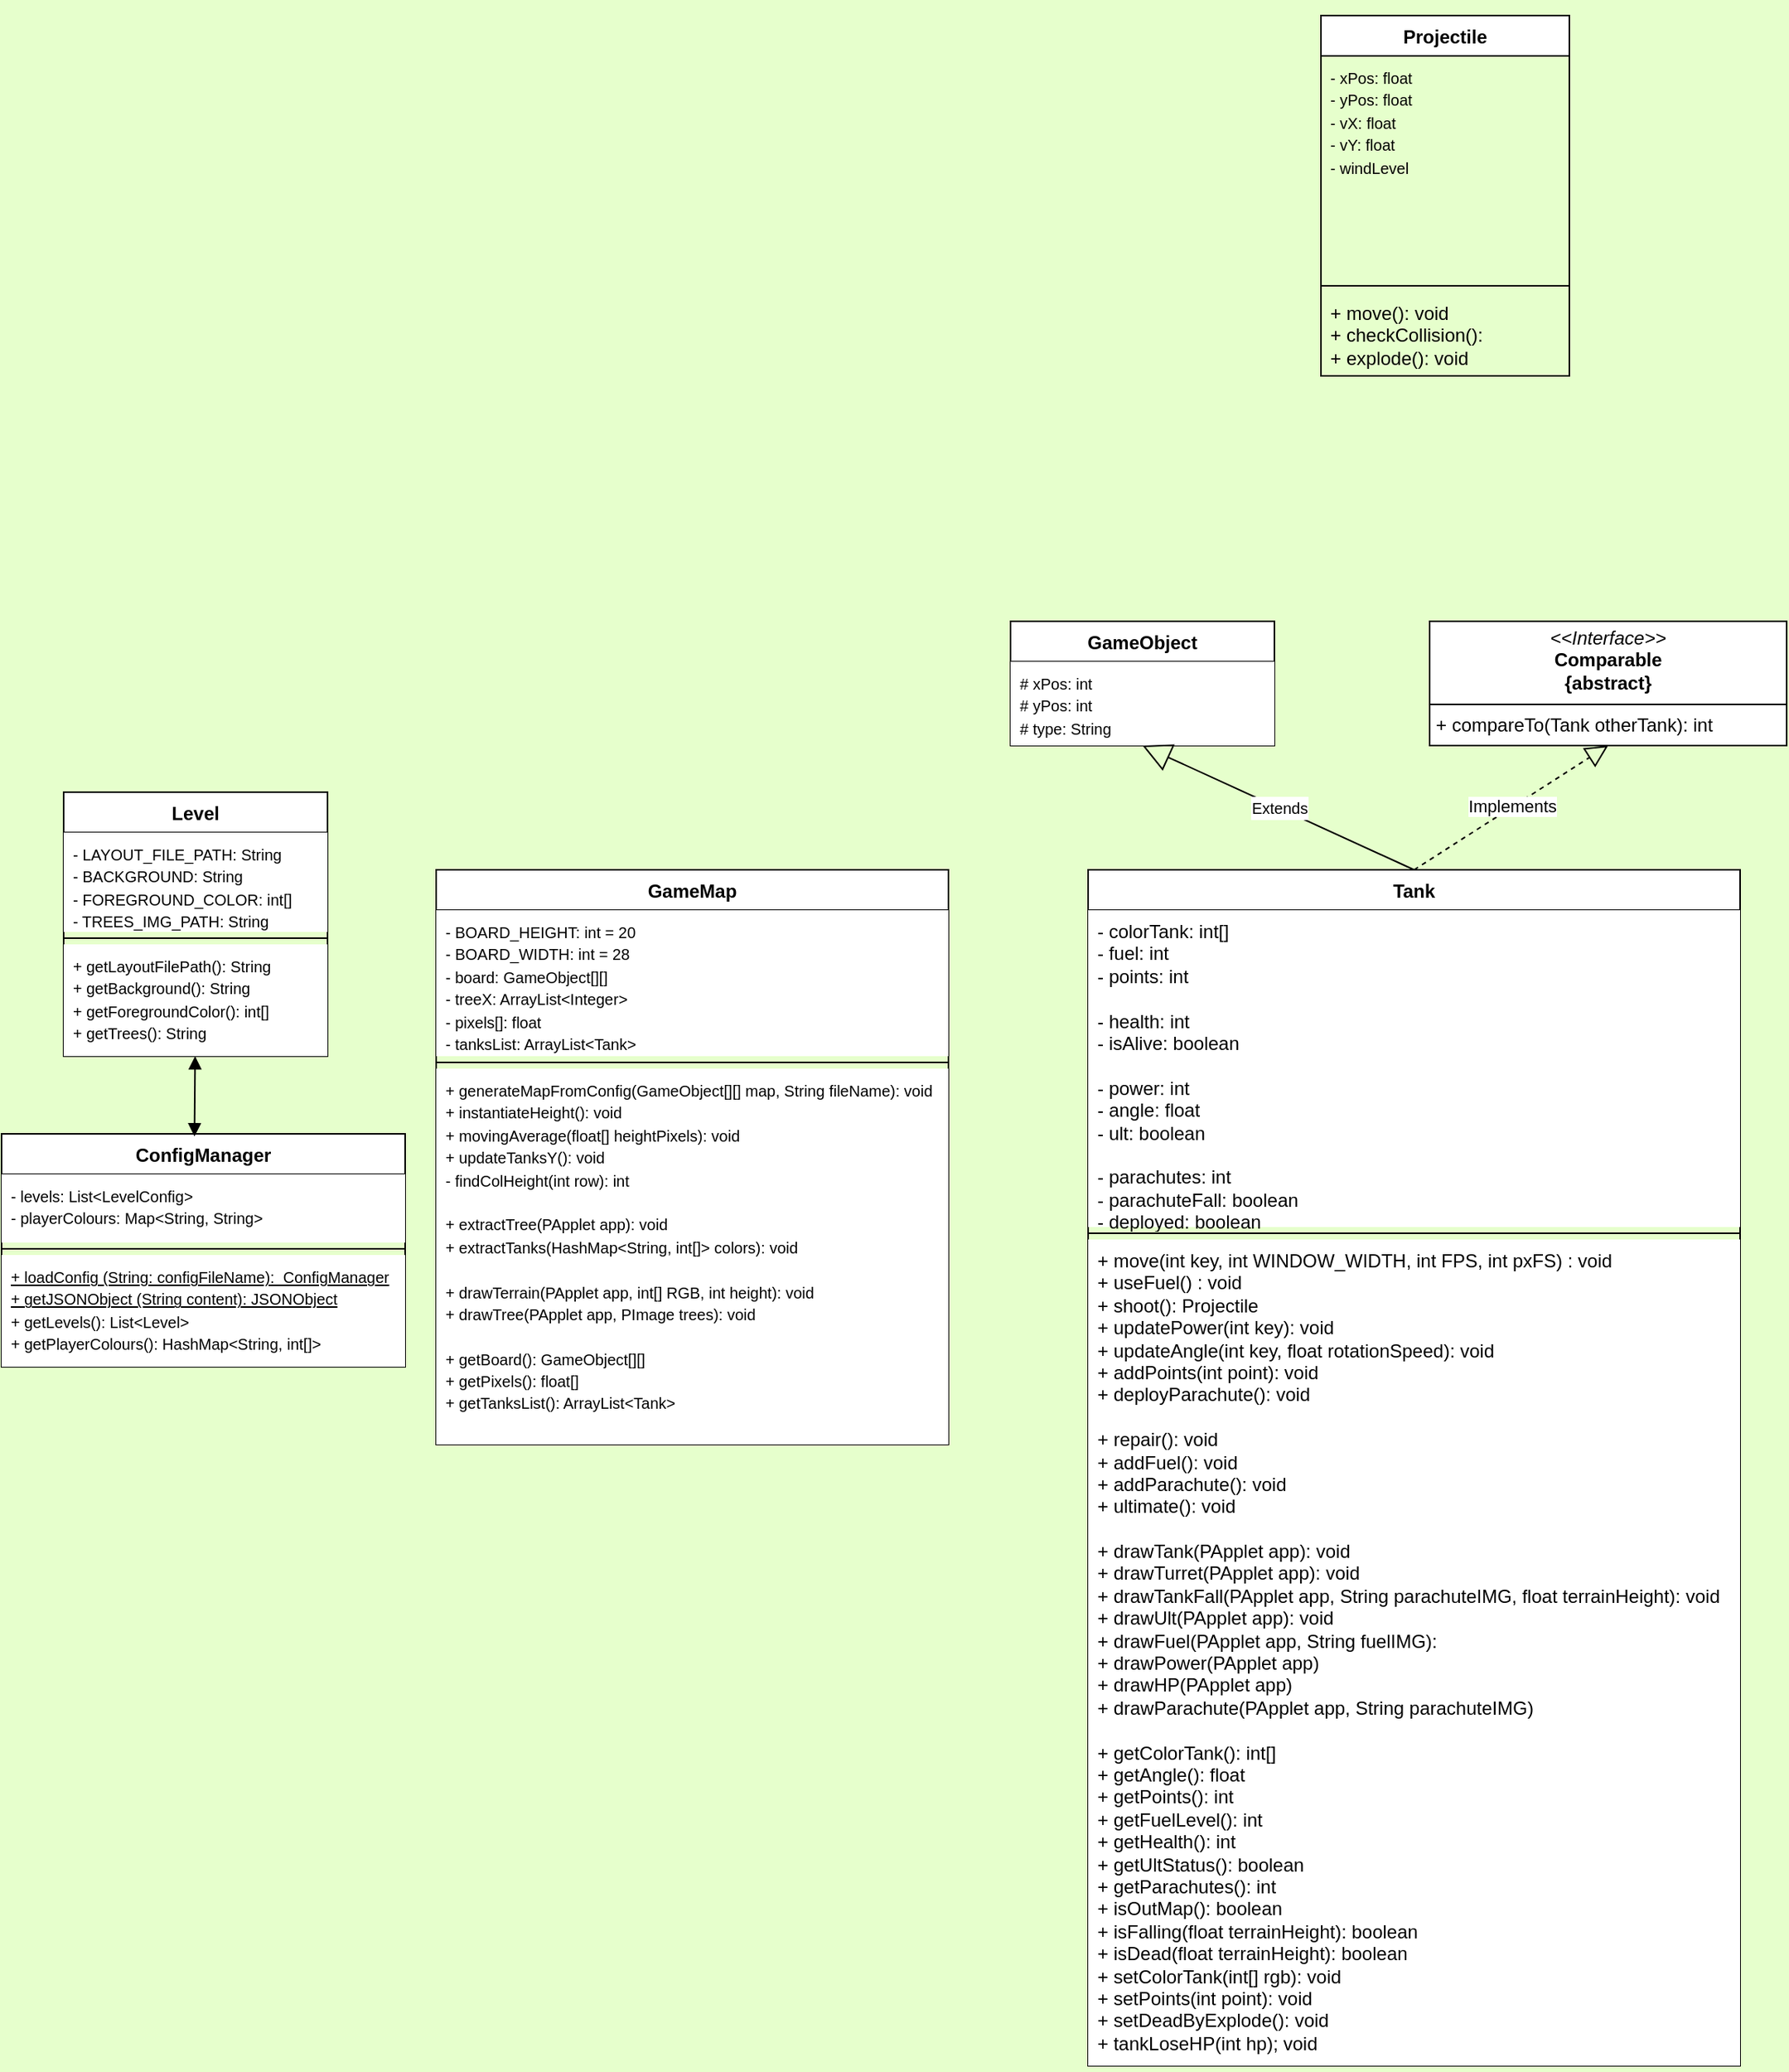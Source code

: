 <mxfile version="24.3.1" type="github">
  <diagram name="Page-1" id="6133507b-19e7-1e82-6fc7-422aa6c4b21f">
    <mxGraphModel dx="546" dy="1429" grid="1" gridSize="10" guides="1" tooltips="1" connect="1" arrows="1" fold="1" page="1" pageScale="1" pageWidth="1100" pageHeight="850" background="#E6FFCC" math="0" shadow="0">
      <root>
        <mxCell id="0" />
        <mxCell id="1" parent="0" />
        <mxCell id="UTHU-1M57-vCMUskgQRw-25" value="Tank" style="swimlane;fontStyle=1;align=center;verticalAlign=top;childLayout=stackLayout;horizontal=1;startSize=26;horizontalStack=0;resizeParent=1;resizeParentMax=0;resizeLast=0;collapsible=1;marginBottom=0;whiteSpace=wrap;html=1;" parent="1" vertex="1">
          <mxGeometry x="820" y="380" width="420" height="770" as="geometry" />
        </mxCell>
        <mxCell id="UTHU-1M57-vCMUskgQRw-26" value="&lt;div&gt;- colorTank: int[]&lt;/div&gt;&lt;div&gt;- fuel: int&lt;/div&gt;&lt;div&gt;- points: int&lt;/div&gt;&lt;div&gt;&lt;br&gt;&lt;/div&gt;&lt;div&gt;- health: int&lt;/div&gt;&lt;div&gt;- isAlive: boolean&lt;/div&gt;&lt;div&gt;&lt;br&gt;&lt;/div&gt;&lt;div&gt;- power: int&lt;/div&gt;&lt;div&gt;- angle: float&lt;/div&gt;&lt;div&gt;- ult: boolean&lt;/div&gt;&lt;div&gt;&lt;br&gt;&lt;/div&gt;&lt;div&gt;- parachutes: int&lt;/div&gt;&lt;div&gt;- parachuteFall: boolean&lt;/div&gt;&lt;div&gt;- deployed: boolean&lt;/div&gt;" style="text;strokeColor=none;fillColor=default;align=left;verticalAlign=top;spacingLeft=4;spacingRight=4;overflow=hidden;rotatable=0;points=[[0,0.5],[1,0.5]];portConstraint=eastwest;whiteSpace=wrap;html=1;" parent="UTHU-1M57-vCMUskgQRw-25" vertex="1">
          <mxGeometry y="26" width="420" height="204" as="geometry" />
        </mxCell>
        <mxCell id="UTHU-1M57-vCMUskgQRw-27" value="" style="line;strokeWidth=1;fillColor=none;align=left;verticalAlign=middle;spacingTop=-1;spacingLeft=3;spacingRight=3;rotatable=0;labelPosition=right;points=[];portConstraint=eastwest;strokeColor=inherit;" parent="UTHU-1M57-vCMUskgQRw-25" vertex="1">
          <mxGeometry y="230" width="420" height="8" as="geometry" />
        </mxCell>
        <mxCell id="UTHU-1M57-vCMUskgQRw-28" value="&lt;font style=&quot;font-size: 12px;&quot;&gt;+ &lt;font style=&quot;&quot;&gt;move(int key,&amp;nbsp;&lt;/font&gt;&lt;/font&gt;&lt;span style=&quot;background-color: initial;&quot;&gt;int WINDOW_WIDTH,&amp;nbsp;&lt;/span&gt;&lt;span style=&quot;background-color: initial;&quot;&gt;int FPS,&amp;nbsp;&lt;/span&gt;&lt;span style=&quot;background-color: initial;&quot;&gt;int pxFS) : void&lt;/span&gt;&lt;div&gt;&lt;div&gt;+ useFuel() : void&lt;/div&gt;&lt;div&gt;+ shoot(): Projectile&lt;/div&gt;&lt;div&gt;&lt;div&gt;+ updatePower(int key): void&lt;/div&gt;&lt;/div&gt;&lt;div&gt;+ updateAngle(int key,&amp;nbsp;&lt;span style=&quot;background-color: initial;&quot;&gt;float rotationSpeed): void&lt;/span&gt;&lt;/div&gt;&lt;div&gt;+ addPoints(int point): void&lt;/div&gt;&lt;div&gt;+ deployParachute(): void&lt;/div&gt;&lt;div&gt;&lt;br&gt;&lt;/div&gt;&lt;div&gt;+ repair(): void&lt;/div&gt;&lt;div&gt;+ addFuel(): void&lt;/div&gt;&lt;div&gt;+ addParachute(): void&lt;/div&gt;&lt;div&gt;+ ultimate(): void&lt;/div&gt;&lt;div&gt;&lt;br&gt;&lt;/div&gt;&lt;div&gt;+ drawTank(PApplet app): void&lt;/div&gt;&lt;/div&gt;&lt;div&gt;+ drawTurret(PApplet app): void&lt;/div&gt;&lt;div&gt;+ drawTankFall(PApplet app,&amp;nbsp;&lt;span style=&quot;background-color: initial;&quot;&gt;String parachuteIMG,&amp;nbsp;&lt;/span&gt;&lt;span style=&quot;background-color: initial;&quot;&gt;float terrainHeight): void&lt;/span&gt;&lt;/div&gt;&lt;div&gt;+ drawUlt(PApplet app): void&lt;/div&gt;&lt;div&gt;+ drawFuel(PApplet app,&amp;nbsp;&lt;span style=&quot;background-color: initial;&quot;&gt;String fuelIMG):&amp;nbsp;&lt;/span&gt;&lt;/div&gt;&lt;div&gt;+ drawPower(PApplet app)&lt;/div&gt;&lt;div&gt;+ drawHP(PApplet app)&lt;/div&gt;&lt;div&gt;+ drawParachute(PApplet app, String&amp;nbsp;&lt;span style=&quot;background-color: initial;&quot;&gt;parachuteIMG&lt;/span&gt;&lt;span style=&quot;background-color: initial;&quot;&gt;)&lt;/span&gt;&lt;/div&gt;&lt;div&gt;&lt;br&gt;&lt;/div&gt;&lt;div&gt;+ getColorTank(): int[]&lt;/div&gt;&lt;div&gt;+ getAngle(): float&lt;/div&gt;&lt;div&gt;+ getPoints(): int&lt;/div&gt;&lt;div&gt;+ getFuelLevel(): int&lt;/div&gt;&lt;div&gt;+ getHealth(): int&lt;/div&gt;&lt;div&gt;+ getUltStatus(): boolean&lt;/div&gt;&lt;div&gt;+ getParachutes(): int&lt;/div&gt;&lt;div&gt;+ isOutMap(): boolean&lt;/div&gt;&lt;div&gt;+ isFalling(float terrainHeight): boolean&lt;/div&gt;&lt;div&gt;+ isDead(&lt;span style=&quot;background-color: initial;&quot;&gt;float terrainHeight&lt;/span&gt;&lt;span style=&quot;background-color: initial;&quot;&gt;): boolean&lt;/span&gt;&lt;/div&gt;&lt;div&gt;+ setColorTank(int[] rgb): void&lt;/div&gt;&lt;div&gt;+ setPoints(int point): void&lt;/div&gt;&lt;div&gt;+ setDeadByExplode(): void&lt;/div&gt;&lt;div&gt;+ tankLoseHP(int hp); void&lt;/div&gt;&lt;div&gt;&lt;br&gt;&lt;/div&gt;" style="text;strokeColor=none;fillColor=default;align=left;verticalAlign=top;spacingLeft=4;spacingRight=4;overflow=hidden;rotatable=0;points=[[0,0.5],[1,0.5]];portConstraint=eastwest;whiteSpace=wrap;html=1;" parent="UTHU-1M57-vCMUskgQRw-25" vertex="1">
          <mxGeometry y="238" width="420" height="532" as="geometry" />
        </mxCell>
        <mxCell id="UTHU-1M57-vCMUskgQRw-30" value="ConfigManager" style="swimlane;fontStyle=1;align=center;verticalAlign=top;childLayout=stackLayout;horizontal=1;startSize=26;horizontalStack=0;resizeParent=1;resizeParentMax=0;resizeLast=0;collapsible=1;marginBottom=0;whiteSpace=wrap;html=1;" parent="1" vertex="1">
          <mxGeometry x="120" y="550" width="260" height="150" as="geometry" />
        </mxCell>
        <mxCell id="UTHU-1M57-vCMUskgQRw-31" value="&lt;font style=&quot;font-size: 10px;&quot;&gt;- levels: List&amp;lt;LevelConfig&amp;gt;&lt;/font&gt;&lt;div&gt;&lt;font style=&quot;font-size: 10px;&quot;&gt;- playerColours: Map&amp;lt;String, String&amp;gt;&lt;/font&gt;&lt;/div&gt;" style="text;strokeColor=none;fillColor=default;align=left;verticalAlign=top;spacingLeft=4;spacingRight=4;overflow=hidden;rotatable=0;points=[[0,0.5],[1,0.5]];portConstraint=eastwest;whiteSpace=wrap;html=1;" parent="UTHU-1M57-vCMUskgQRw-30" vertex="1">
          <mxGeometry y="26" width="260" height="44" as="geometry" />
        </mxCell>
        <mxCell id="UTHU-1M57-vCMUskgQRw-32" value="" style="line;strokeWidth=1;fillColor=none;align=left;verticalAlign=middle;spacingTop=-1;spacingLeft=3;spacingRight=3;rotatable=0;labelPosition=right;points=[];portConstraint=eastwest;strokeColor=inherit;" parent="UTHU-1M57-vCMUskgQRw-30" vertex="1">
          <mxGeometry y="70" width="260" height="8" as="geometry" />
        </mxCell>
        <mxCell id="UTHU-1M57-vCMUskgQRw-33" value="&lt;font style=&quot;font-size: 10px;&quot;&gt;&lt;u&gt;+ loadConfig (String: configFileName): &amp;nbsp;ConfigManager&lt;/u&gt;&lt;div style=&quot;font-size: 12px;&quot;&gt;&lt;font style=&quot;font-size: 10px;&quot;&gt;&lt;u&gt;+ getJSONObject (String content): JSONObject&lt;/u&gt;&lt;/font&gt;&lt;/div&gt;+ getLevels(): List&amp;lt;Level&amp;gt;&lt;/font&gt;&lt;div&gt;&lt;font style=&quot;font-size: 10px;&quot;&gt;+ getPlayerColours(): HashMap&amp;lt;String, int[]&amp;gt;&lt;/font&gt;&lt;/div&gt;" style="text;strokeColor=none;fillColor=default;align=left;verticalAlign=top;spacingLeft=4;spacingRight=4;overflow=hidden;rotatable=0;points=[[0,0.5],[1,0.5]];portConstraint=eastwest;whiteSpace=wrap;html=1;" parent="UTHU-1M57-vCMUskgQRw-30" vertex="1">
          <mxGeometry y="78" width="260" height="72" as="geometry" />
        </mxCell>
        <mxCell id="UTHU-1M57-vCMUskgQRw-36" value="Level" style="swimlane;fontStyle=1;align=center;verticalAlign=top;childLayout=stackLayout;horizontal=1;startSize=26;horizontalStack=0;resizeParent=1;resizeParentMax=0;resizeLast=0;collapsible=1;marginBottom=0;whiteSpace=wrap;html=1;" parent="1" vertex="1">
          <mxGeometry x="160" y="330" width="170" height="170" as="geometry" />
        </mxCell>
        <mxCell id="UTHU-1M57-vCMUskgQRw-37" value="&lt;div&gt;&lt;font style=&quot;font-size: 10px;&quot;&gt;- LAYOUT_FILE_PATH:&amp;nbsp;&lt;/font&gt;&lt;span style=&quot;font-size: 10px;&quot;&gt;String&lt;/span&gt;&lt;br&gt;&lt;/div&gt;&lt;div&gt;&lt;span style=&quot;background-color: initial;&quot;&gt;&lt;font style=&quot;font-size: 10px;&quot;&gt;- BACKGROUND:&amp;nbsp;&lt;/font&gt;&lt;/span&gt;&lt;span style=&quot;font-size: 10px;&quot;&gt;String&amp;nbsp;&lt;/span&gt;&lt;div&gt;&lt;font style=&quot;font-size: 10px;&quot;&gt;- FOREGROUND_COLOR: int[]&lt;/font&gt;&lt;/div&gt;&lt;div&gt;&lt;font style=&quot;font-size: 10px;&quot;&gt;- TREES_IMG_PATH:&amp;nbsp;&lt;/font&gt;&lt;span style=&quot;font-size: 10px; background-color: initial;&quot;&gt;String&lt;/span&gt;&lt;/div&gt;&lt;/div&gt;" style="text;strokeColor=none;fillColor=default;align=left;verticalAlign=top;spacingLeft=4;spacingRight=4;overflow=hidden;rotatable=0;points=[[0,0.5],[1,0.5]];portConstraint=eastwest;whiteSpace=wrap;html=1;" parent="UTHU-1M57-vCMUskgQRw-36" vertex="1">
          <mxGeometry y="26" width="170" height="64" as="geometry" />
        </mxCell>
        <mxCell id="UTHU-1M57-vCMUskgQRw-38" value="" style="line;strokeWidth=1;fillColor=none;align=left;verticalAlign=middle;spacingTop=-1;spacingLeft=3;spacingRight=3;rotatable=0;labelPosition=right;points=[];portConstraint=eastwest;strokeColor=inherit;" parent="UTHU-1M57-vCMUskgQRw-36" vertex="1">
          <mxGeometry y="90" width="170" height="8" as="geometry" />
        </mxCell>
        <mxCell id="UTHU-1M57-vCMUskgQRw-39" value="&lt;font size=&quot;1&quot;&gt;+ getLayoutFilePath(): String&lt;/font&gt;&lt;div&gt;&lt;font size=&quot;1&quot;&gt;+ getBackground(): String&lt;/font&gt;&lt;/div&gt;&lt;div&gt;&lt;font size=&quot;1&quot;&gt;+ getForegroundColor(): int[]&lt;/font&gt;&lt;/div&gt;&lt;div&gt;&lt;font size=&quot;1&quot;&gt;+ getTrees(): String&lt;/font&gt;&lt;/div&gt;" style="text;strokeColor=none;fillColor=default;align=left;verticalAlign=top;spacingLeft=4;spacingRight=4;overflow=hidden;rotatable=0;points=[[0,0.5],[1,0.5]];portConstraint=eastwest;whiteSpace=wrap;html=1;" parent="UTHU-1M57-vCMUskgQRw-36" vertex="1">
          <mxGeometry y="98" width="170" height="72" as="geometry" />
        </mxCell>
        <mxCell id="UTHU-1M57-vCMUskgQRw-44" value="Projectile" style="swimlane;fontStyle=1;align=center;verticalAlign=top;childLayout=stackLayout;horizontal=1;startSize=26;horizontalStack=0;resizeParent=1;resizeParentMax=0;resizeLast=0;collapsible=1;marginBottom=0;whiteSpace=wrap;html=1;" parent="1" vertex="1">
          <mxGeometry x="970" y="-170" width="160" height="232" as="geometry" />
        </mxCell>
        <mxCell id="UTHU-1M57-vCMUskgQRw-45" value="&lt;div&gt;&lt;font style=&quot;font-size: 10px;&quot;&gt;- xPos: float&lt;/font&gt;&lt;/div&gt;&lt;div&gt;&lt;font style=&quot;font-size: 10px;&quot;&gt;- yPos: float&lt;/font&gt;&lt;/div&gt;&lt;div&gt;&lt;font style=&quot;font-size: 10px;&quot;&gt;- vX: float&lt;/font&gt;&lt;/div&gt;&lt;div&gt;&lt;font style=&quot;font-size: 10px;&quot;&gt;- vY: float&lt;/font&gt;&lt;/div&gt;&lt;div&gt;&lt;font style=&quot;font-size: 10px;&quot;&gt;- windLevel&lt;/font&gt;&lt;/div&gt;" style="text;strokeColor=none;fillColor=none;align=left;verticalAlign=top;spacingLeft=4;spacingRight=4;overflow=hidden;rotatable=0;points=[[0,0.5],[1,0.5]];portConstraint=eastwest;whiteSpace=wrap;html=1;" parent="UTHU-1M57-vCMUskgQRw-44" vertex="1">
          <mxGeometry y="26" width="160" height="144" as="geometry" />
        </mxCell>
        <mxCell id="UTHU-1M57-vCMUskgQRw-46" value="" style="line;strokeWidth=1;fillColor=none;align=left;verticalAlign=middle;spacingTop=-1;spacingLeft=3;spacingRight=3;rotatable=0;labelPosition=right;points=[];portConstraint=eastwest;strokeColor=inherit;" parent="UTHU-1M57-vCMUskgQRw-44" vertex="1">
          <mxGeometry y="170" width="160" height="8" as="geometry" />
        </mxCell>
        <mxCell id="UTHU-1M57-vCMUskgQRw-47" value="+ move(): void&lt;div&gt;+ checkCollision():&lt;/div&gt;&lt;div&gt;+ explode(): void&lt;/div&gt;" style="text;strokeColor=none;fillColor=none;align=left;verticalAlign=top;spacingLeft=4;spacingRight=4;overflow=hidden;rotatable=0;points=[[0,0.5],[1,0.5]];portConstraint=eastwest;whiteSpace=wrap;html=1;" parent="UTHU-1M57-vCMUskgQRw-44" vertex="1">
          <mxGeometry y="178" width="160" height="54" as="geometry" />
        </mxCell>
        <mxCell id="UTHU-1M57-vCMUskgQRw-48" value="GameMap" style="swimlane;fontStyle=1;align=center;verticalAlign=top;childLayout=stackLayout;horizontal=1;startSize=26;horizontalStack=0;resizeParent=1;resizeParentMax=0;resizeLast=0;collapsible=1;marginBottom=0;whiteSpace=wrap;html=1;" parent="1" vertex="1">
          <mxGeometry x="400" y="380" width="330" height="370" as="geometry" />
        </mxCell>
        <mxCell id="UTHU-1M57-vCMUskgQRw-49" value="&lt;div&gt;&lt;font style=&quot;font-size: 10px;&quot;&gt;- BOARD_HEIGHT: int = 20&lt;/font&gt;&lt;/div&gt;&lt;div&gt;&lt;font style=&quot;font-size: 10px;&quot;&gt;- BOARD_WIDTH: int = 28&lt;/font&gt;&lt;/div&gt;&lt;font style=&quot;font-size: 10px;&quot;&gt;- board: GameObject[][]&lt;/font&gt;&lt;div&gt;&lt;font style=&quot;font-size: 10px;&quot;&gt;- treeX: ArrayList&amp;lt;Integer&amp;gt;&lt;/font&gt;&lt;/div&gt;&lt;div&gt;&lt;font style=&quot;font-size: 10px;&quot;&gt;- pixels[]: float&lt;/font&gt;&lt;/div&gt;&lt;div&gt;&lt;font style=&quot;font-size: 10px;&quot;&gt;- tanksList: ArrayList&amp;lt;Tank&amp;gt;&lt;/font&gt;&lt;/div&gt;" style="text;strokeColor=none;fillColor=default;align=left;verticalAlign=top;spacingLeft=4;spacingRight=4;overflow=hidden;rotatable=0;points=[[0,0.5],[1,0.5]];portConstraint=eastwest;whiteSpace=wrap;html=1;" parent="UTHU-1M57-vCMUskgQRw-48" vertex="1">
          <mxGeometry y="26" width="330" height="94" as="geometry" />
        </mxCell>
        <mxCell id="UTHU-1M57-vCMUskgQRw-50" value="" style="line;strokeWidth=1;fillColor=none;align=left;verticalAlign=middle;spacingTop=-1;spacingLeft=3;spacingRight=3;rotatable=0;labelPosition=right;points=[];portConstraint=eastwest;strokeColor=inherit;" parent="UTHU-1M57-vCMUskgQRw-48" vertex="1">
          <mxGeometry y="120" width="330" height="8" as="geometry" />
        </mxCell>
        <mxCell id="UTHU-1M57-vCMUskgQRw-51" value="&lt;font style=&quot;font-size: 10px;&quot;&gt;+ generateMapFromConfig&lt;/font&gt;&lt;span style=&quot;font-size: 10px; background-color: initial;&quot;&gt;(GameObject[][] map,&amp;nbsp;&lt;/span&gt;&lt;span style=&quot;background-color: initial; font-size: 10px;&quot;&gt;String fileName): void&lt;/span&gt;&lt;div&gt;&lt;font size=&quot;1&quot;&gt;+ instantiateHeight(): void&lt;br&gt;&lt;/font&gt;&lt;div&gt;&lt;div&gt;&lt;font style=&quot;font-size: 10px;&quot;&gt;+ movingAverage(float[] heightPixels): void&lt;/font&gt;&lt;div&gt;&lt;span style=&quot;font-size: x-small;&quot;&gt;+ updateTanksY(): void&lt;/span&gt;&lt;br&gt;&lt;/div&gt;&lt;/div&gt;&lt;/div&gt;&lt;div&gt;&lt;div&gt;&lt;span style=&quot;font-size: x-small;&quot;&gt;- findColHeight(int row): int&lt;/span&gt;&lt;/div&gt;&lt;/div&gt;&lt;div&gt;&lt;br&gt;&lt;/div&gt;&lt;div&gt;&lt;font style=&quot;font-size: 10px;&quot;&gt;+ extractTree(PApplet app): void&lt;/font&gt;&lt;/div&gt;&lt;/div&gt;&lt;div&gt;&lt;font style=&quot;font-size: 10px;&quot;&gt;+ extractTanks(HashMap&amp;lt;String, int[]&amp;gt; colors): void&lt;/font&gt;&lt;/div&gt;&lt;div&gt;&lt;font style=&quot;font-size: 10px;&quot;&gt;&lt;br&gt;&lt;/font&gt;&lt;/div&gt;&lt;div&gt;&lt;font style=&quot;font-size: 10px;&quot;&gt;+ drawTerrain(PApplet app, int[] RGB, int height): void&lt;/font&gt;&lt;/div&gt;&lt;div&gt;&lt;font style=&quot;font-size: 10px;&quot;&gt;+ drawTree(PApplet app, PImage trees): void&lt;/font&gt;&lt;/div&gt;&lt;div&gt;&lt;font style=&quot;font-size: 10px;&quot;&gt;&lt;br&gt;&lt;/font&gt;&lt;/div&gt;&lt;div&gt;&lt;font style=&quot;font-size: 10px;&quot;&gt;+ getBoard(): GameObject[][]&lt;/font&gt;&lt;/div&gt;&lt;div&gt;&lt;font style=&quot;font-size: 10px;&quot;&gt;+ getPixels(): float[]&lt;/font&gt;&lt;/div&gt;&lt;div&gt;&lt;font style=&quot;font-size: 10px;&quot;&gt;+ getTanksList(): ArrayList&amp;lt;Tank&amp;gt;&lt;/font&gt;&lt;/div&gt;" style="text;strokeColor=none;fillColor=default;align=left;verticalAlign=top;spacingLeft=4;spacingRight=4;overflow=hidden;rotatable=0;points=[[0,0.5],[1,0.5]];portConstraint=eastwest;whiteSpace=wrap;html=1;" parent="UTHU-1M57-vCMUskgQRw-48" vertex="1">
          <mxGeometry y="128" width="330" height="242" as="geometry" />
        </mxCell>
        <mxCell id="vv2smBv1t-94EoNuKPWK-7" value="" style="endArrow=block;startArrow=block;endFill=1;startFill=1;html=1;rounded=0;exitX=0.478;exitY=0.011;exitDx=0;exitDy=0;exitPerimeter=0;" parent="1" source="UTHU-1M57-vCMUskgQRw-30" target="UTHU-1M57-vCMUskgQRw-39" edge="1">
          <mxGeometry width="160" relative="1" as="geometry">
            <mxPoint x="371.5" y="514.37" as="sourcePoint" />
            <mxPoint x="380" y="490" as="targetPoint" />
          </mxGeometry>
        </mxCell>
        <mxCell id="vv2smBv1t-94EoNuKPWK-23" value="GameObject" style="swimlane;fontStyle=1;align=center;verticalAlign=top;childLayout=stackLayout;horizontal=1;startSize=26;horizontalStack=0;resizeParent=1;resizeParentMax=0;resizeLast=0;collapsible=1;marginBottom=0;whiteSpace=wrap;html=1;" parent="1" vertex="1">
          <mxGeometry x="770" y="220" width="170" height="80" as="geometry" />
        </mxCell>
        <mxCell id="vv2smBv1t-94EoNuKPWK-24" value="&lt;font style=&quot;font-size: 10px;&quot;&gt;# xPos: int&lt;/font&gt;&lt;div&gt;&lt;font style=&quot;font-size: 10px;&quot;&gt;# yPos: int&lt;/font&gt;&lt;/div&gt;&lt;div&gt;&lt;font style=&quot;font-size: 10px;&quot;&gt;# type: String&lt;/font&gt;&lt;/div&gt;" style="text;strokeColor=none;fillColor=default;align=left;verticalAlign=top;spacingLeft=4;spacingRight=4;overflow=hidden;rotatable=0;points=[[0,0.5],[1,0.5]];portConstraint=eastwest;whiteSpace=wrap;html=1;" parent="vv2smBv1t-94EoNuKPWK-23" vertex="1">
          <mxGeometry y="26" width="170" height="54" as="geometry" />
        </mxCell>
        <mxCell id="OTiGFBfn2zHBZvvq7VCK-6" value="&lt;font style=&quot;font-size: 10px;&quot;&gt;Extends&lt;/font&gt;" style="endArrow=block;endSize=16;endFill=0;html=1;rounded=0;fontSize=12;curved=1;exitX=0.5;exitY=0;exitDx=0;exitDy=0;entryX=0.5;entryY=1;entryDx=0;entryDy=0;" parent="1" source="UTHU-1M57-vCMUskgQRw-25" target="vv2smBv1t-94EoNuKPWK-23" edge="1">
          <mxGeometry width="160" relative="1" as="geometry">
            <mxPoint x="1049.5" y="348" as="sourcePoint" />
            <mxPoint x="1049.5" y="288" as="targetPoint" />
          </mxGeometry>
        </mxCell>
        <mxCell id="OTiGFBfn2zHBZvvq7VCK-9" style="edgeStyle=none;curved=1;rounded=0;orthogonalLoop=1;jettySize=auto;html=1;exitX=0.5;exitY=0;exitDx=0;exitDy=0;fontSize=12;startSize=8;endSize=8;" parent="1" source="UTHU-1M57-vCMUskgQRw-44" target="UTHU-1M57-vCMUskgQRw-44" edge="1">
          <mxGeometry relative="1" as="geometry" />
        </mxCell>
        <mxCell id="MKVSj6SHnjrNCDTzluq0-2" value="&lt;p style=&quot;margin:0px;margin-top:4px;text-align:center;&quot;&gt;&lt;i&gt;&amp;lt;&amp;lt;Interface&amp;gt;&amp;gt;&lt;/i&gt;&lt;br&gt;&lt;b&gt;Comparable&lt;/b&gt;&lt;/p&gt;&lt;div style=&quot;text-align: center;&quot;&gt;&lt;b&gt;{abstract}&lt;/b&gt;&lt;/div&gt;&lt;hr size=&quot;1&quot; style=&quot;border-style:solid;&quot;&gt;&lt;p style=&quot;margin:0px;margin-left:4px;&quot;&gt;+ compareTo(Tank otherTank): int&lt;/p&gt;" style="verticalAlign=top;align=left;overflow=fill;html=1;whiteSpace=wrap;" parent="1" vertex="1">
          <mxGeometry x="1040" y="220" width="230" height="80" as="geometry" />
        </mxCell>
        <mxCell id="MKVSj6SHnjrNCDTzluq0-3" value="" style="endArrow=block;dashed=1;endFill=0;endSize=12;html=1;rounded=0;exitX=0.5;exitY=0;exitDx=0;exitDy=0;entryX=0.5;entryY=1;entryDx=0;entryDy=0;" parent="1" source="UTHU-1M57-vCMUskgQRw-25" target="MKVSj6SHnjrNCDTzluq0-2" edge="1">
          <mxGeometry width="160" relative="1" as="geometry">
            <mxPoint x="1050" y="339.5" as="sourcePoint" />
            <mxPoint x="1210" y="339.5" as="targetPoint" />
          </mxGeometry>
        </mxCell>
        <mxCell id="MKVSj6SHnjrNCDTzluq0-4" value="Implements" style="edgeLabel;html=1;align=center;verticalAlign=middle;resizable=0;points=[];" parent="MKVSj6SHnjrNCDTzluq0-3" vertex="1" connectable="0">
          <mxGeometry x="0.011" y="1" relative="1" as="geometry">
            <mxPoint as="offset" />
          </mxGeometry>
        </mxCell>
      </root>
    </mxGraphModel>
  </diagram>
</mxfile>
